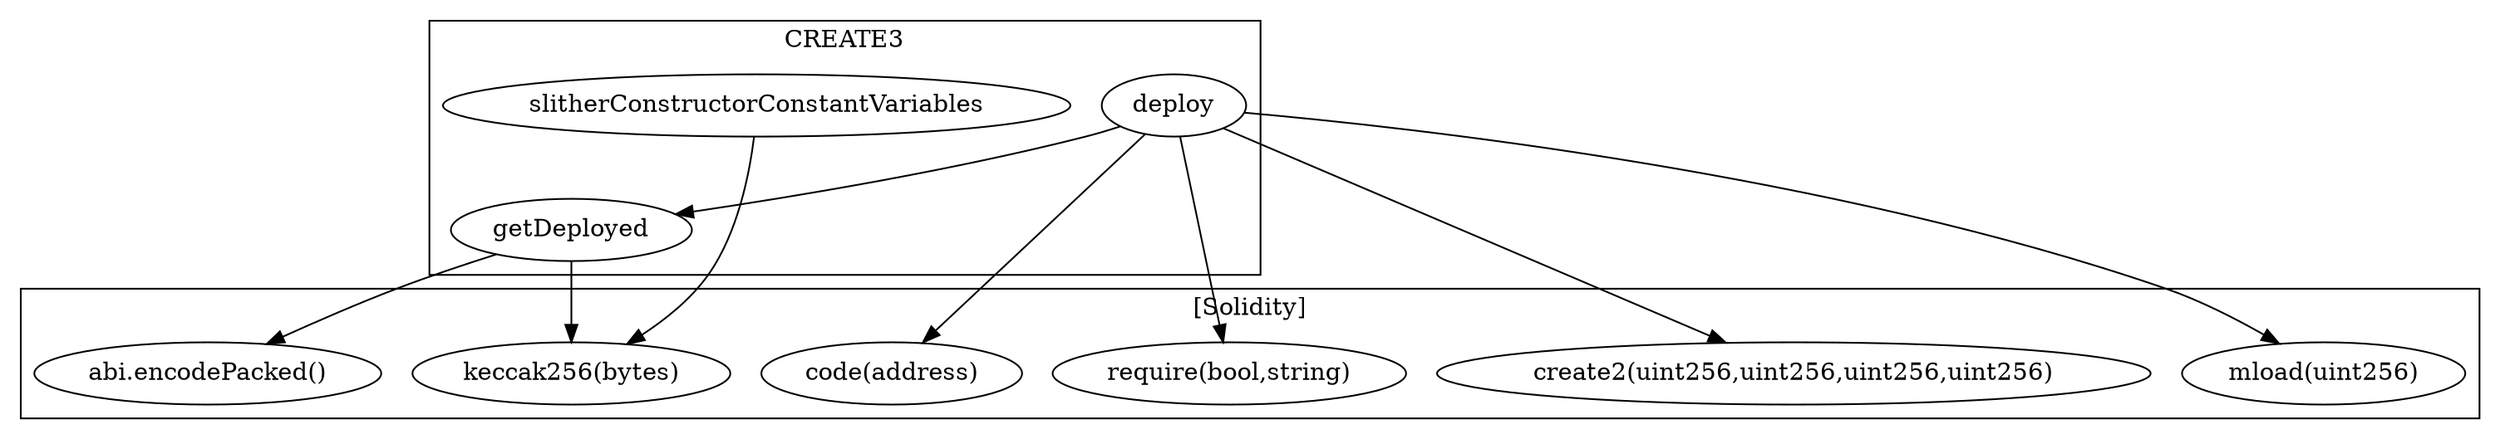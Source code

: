 strict digraph {
subgraph cluster_25000_CREATE3 {
label = "CREATE3"
"25000_getDeployed" [label="getDeployed"]
"25000_deploy" [label="deploy"]
"25000_slitherConstructorConstantVariables" [label="slitherConstructorConstantVariables"]
"25000_deploy" -> "25000_getDeployed"
}subgraph cluster_solidity {
label = "[Solidity]"
"create2(uint256,uint256,uint256,uint256)" 
"mload(uint256)" 
"abi.encodePacked()" 
"code(address)" 
"require(bool,string)" 
"keccak256(bytes)" 
"25000_deploy" -> "require(bool,string)"
"25000_getDeployed" -> "abi.encodePacked()"
"25000_slitherConstructorConstantVariables" -> "keccak256(bytes)"
"25000_deploy" -> "code(address)"
"25000_deploy" -> "create2(uint256,uint256,uint256,uint256)"
"25000_getDeployed" -> "keccak256(bytes)"
"25000_deploy" -> "mload(uint256)"
}
}